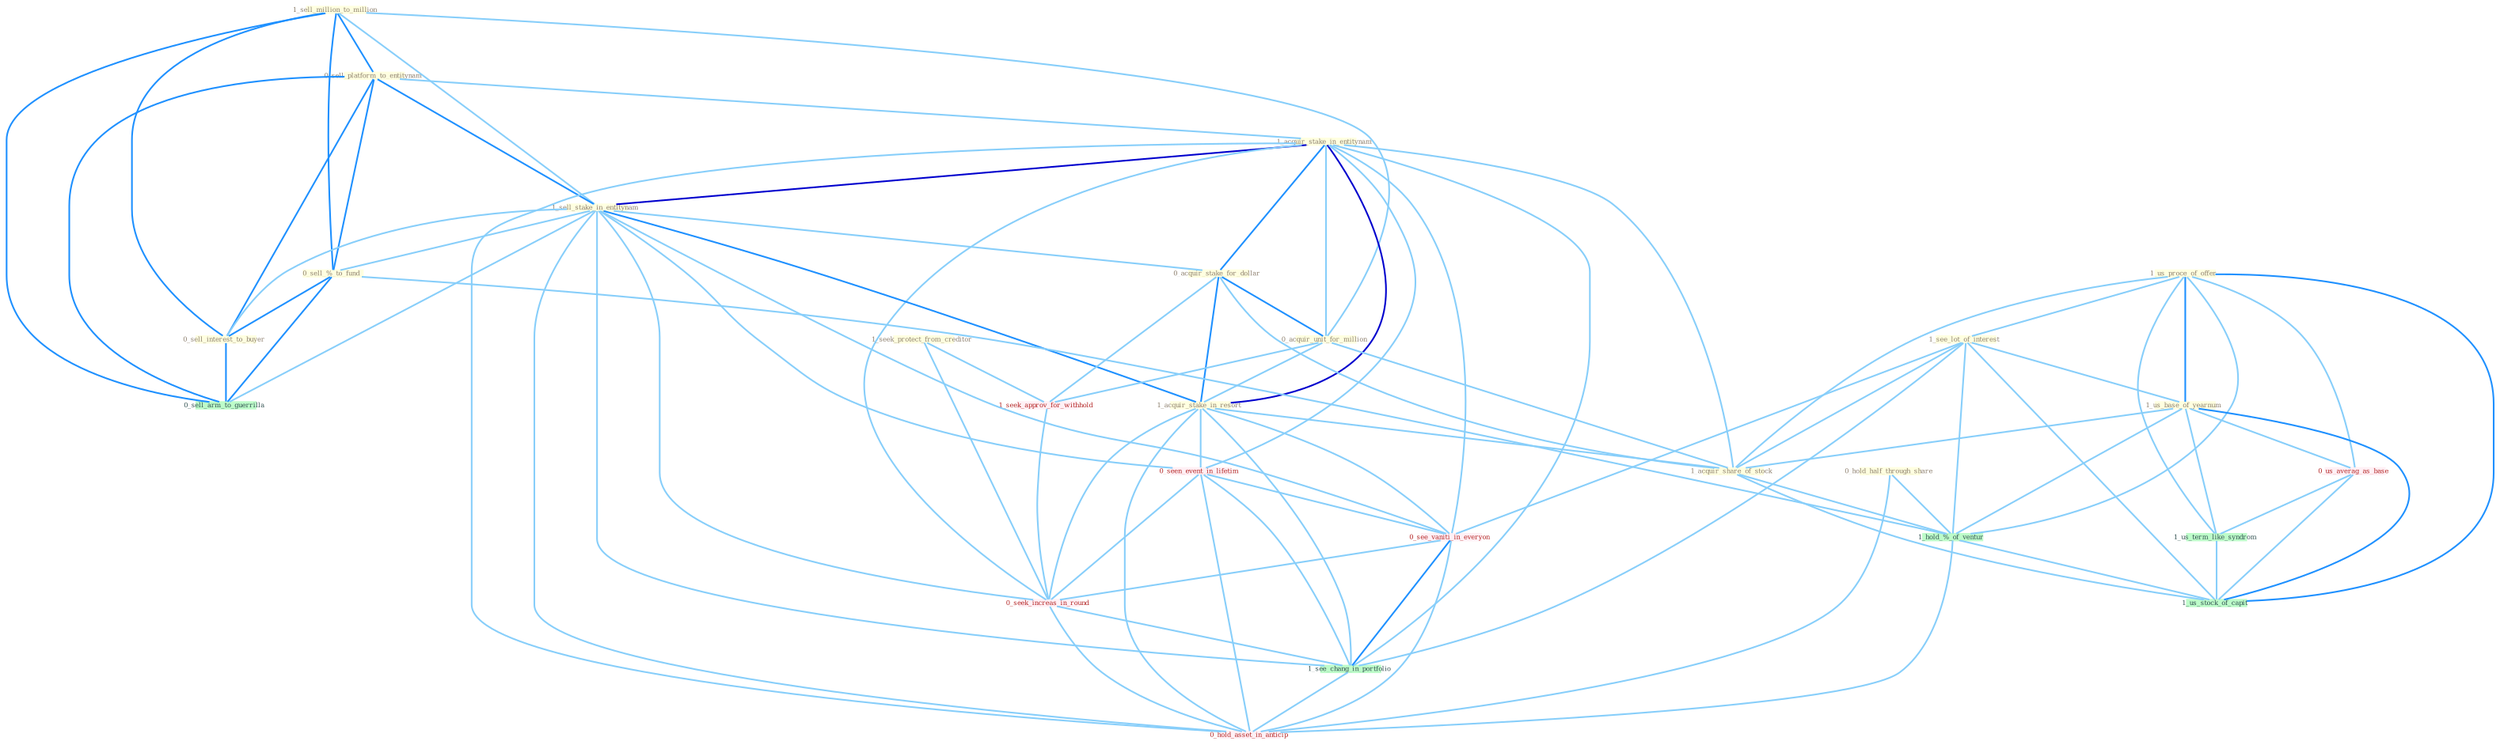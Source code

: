 Graph G{ 
    node
    [shape=polygon,style=filled,width=.5,height=.06,color="#BDFCC9",fixedsize=true,fontsize=4,
    fontcolor="#2f4f4f"];
    {node
    [color="#ffffe0", fontcolor="#8b7d6b"] "1_sell_million_to_million " "0_sell_platform_to_entitynam " "1_acquir_stake_in_entitynam " "1_us_proce_of_offer " "1_seek_protect_from_creditor " "1_sell_stake_in_entitynam " "0_acquir_stake_for_dollar " "0_acquir_unit_for_million " "1_see_lot_of_interest " "0_sell_%_to_fund " "0_sell_interest_to_buyer " "1_acquir_stake_in_resort " "0_hold_half_through_share " "1_us_base_of_yearnum " "1_acquir_share_of_stock "}
{node [color="#fff0f5", fontcolor="#b22222"] "0_seen_event_in_lifetim " "0_us_averag_as_base " "1_seek_approv_for_withhold " "0_see_vaniti_in_everyon " "0_seek_increas_in_round " "0_hold_asset_in_anticip "}
edge [color="#B0E2FF"];

	"1_sell_million_to_million " -- "0_sell_platform_to_entitynam " [w="2", color="#1e90ff" , len=0.8];
	"1_sell_million_to_million " -- "1_sell_stake_in_entitynam " [w="1", color="#87cefa" ];
	"1_sell_million_to_million " -- "0_acquir_unit_for_million " [w="1", color="#87cefa" ];
	"1_sell_million_to_million " -- "0_sell_%_to_fund " [w="2", color="#1e90ff" , len=0.8];
	"1_sell_million_to_million " -- "0_sell_interest_to_buyer " [w="2", color="#1e90ff" , len=0.8];
	"1_sell_million_to_million " -- "0_sell_arm_to_guerrilla " [w="2", color="#1e90ff" , len=0.8];
	"0_sell_platform_to_entitynam " -- "1_acquir_stake_in_entitynam " [w="1", color="#87cefa" ];
	"0_sell_platform_to_entitynam " -- "1_sell_stake_in_entitynam " [w="2", color="#1e90ff" , len=0.8];
	"0_sell_platform_to_entitynam " -- "0_sell_%_to_fund " [w="2", color="#1e90ff" , len=0.8];
	"0_sell_platform_to_entitynam " -- "0_sell_interest_to_buyer " [w="2", color="#1e90ff" , len=0.8];
	"0_sell_platform_to_entitynam " -- "0_sell_arm_to_guerrilla " [w="2", color="#1e90ff" , len=0.8];
	"1_acquir_stake_in_entitynam " -- "1_sell_stake_in_entitynam " [w="3", color="#0000cd" , len=0.6];
	"1_acquir_stake_in_entitynam " -- "0_acquir_stake_for_dollar " [w="2", color="#1e90ff" , len=0.8];
	"1_acquir_stake_in_entitynam " -- "0_acquir_unit_for_million " [w="1", color="#87cefa" ];
	"1_acquir_stake_in_entitynam " -- "1_acquir_stake_in_resort " [w="3", color="#0000cd" , len=0.6];
	"1_acquir_stake_in_entitynam " -- "1_acquir_share_of_stock " [w="1", color="#87cefa" ];
	"1_acquir_stake_in_entitynam " -- "0_seen_event_in_lifetim " [w="1", color="#87cefa" ];
	"1_acquir_stake_in_entitynam " -- "0_see_vaniti_in_everyon " [w="1", color="#87cefa" ];
	"1_acquir_stake_in_entitynam " -- "0_seek_increas_in_round " [w="1", color="#87cefa" ];
	"1_acquir_stake_in_entitynam " -- "1_see_chang_in_portfolio " [w="1", color="#87cefa" ];
	"1_acquir_stake_in_entitynam " -- "0_hold_asset_in_anticip " [w="1", color="#87cefa" ];
	"1_us_proce_of_offer " -- "1_see_lot_of_interest " [w="1", color="#87cefa" ];
	"1_us_proce_of_offer " -- "1_us_base_of_yearnum " [w="2", color="#1e90ff" , len=0.8];
	"1_us_proce_of_offer " -- "1_acquir_share_of_stock " [w="1", color="#87cefa" ];
	"1_us_proce_of_offer " -- "0_us_averag_as_base " [w="1", color="#87cefa" ];
	"1_us_proce_of_offer " -- "1_us_term_like_syndrom " [w="1", color="#87cefa" ];
	"1_us_proce_of_offer " -- "1_hold_%_of_ventur " [w="1", color="#87cefa" ];
	"1_us_proce_of_offer " -- "1_us_stock_of_capit " [w="2", color="#1e90ff" , len=0.8];
	"1_seek_protect_from_creditor " -- "1_seek_approv_for_withhold " [w="1", color="#87cefa" ];
	"1_seek_protect_from_creditor " -- "0_seek_increas_in_round " [w="1", color="#87cefa" ];
	"1_sell_stake_in_entitynam " -- "0_acquir_stake_for_dollar " [w="1", color="#87cefa" ];
	"1_sell_stake_in_entitynam " -- "0_sell_%_to_fund " [w="1", color="#87cefa" ];
	"1_sell_stake_in_entitynam " -- "0_sell_interest_to_buyer " [w="1", color="#87cefa" ];
	"1_sell_stake_in_entitynam " -- "1_acquir_stake_in_resort " [w="2", color="#1e90ff" , len=0.8];
	"1_sell_stake_in_entitynam " -- "0_seen_event_in_lifetim " [w="1", color="#87cefa" ];
	"1_sell_stake_in_entitynam " -- "0_see_vaniti_in_everyon " [w="1", color="#87cefa" ];
	"1_sell_stake_in_entitynam " -- "0_sell_arm_to_guerrilla " [w="1", color="#87cefa" ];
	"1_sell_stake_in_entitynam " -- "0_seek_increas_in_round " [w="1", color="#87cefa" ];
	"1_sell_stake_in_entitynam " -- "1_see_chang_in_portfolio " [w="1", color="#87cefa" ];
	"1_sell_stake_in_entitynam " -- "0_hold_asset_in_anticip " [w="1", color="#87cefa" ];
	"0_acquir_stake_for_dollar " -- "0_acquir_unit_for_million " [w="2", color="#1e90ff" , len=0.8];
	"0_acquir_stake_for_dollar " -- "1_acquir_stake_in_resort " [w="2", color="#1e90ff" , len=0.8];
	"0_acquir_stake_for_dollar " -- "1_acquir_share_of_stock " [w="1", color="#87cefa" ];
	"0_acquir_stake_for_dollar " -- "1_seek_approv_for_withhold " [w="1", color="#87cefa" ];
	"0_acquir_unit_for_million " -- "1_acquir_stake_in_resort " [w="1", color="#87cefa" ];
	"0_acquir_unit_for_million " -- "1_acquir_share_of_stock " [w="1", color="#87cefa" ];
	"0_acquir_unit_for_million " -- "1_seek_approv_for_withhold " [w="1", color="#87cefa" ];
	"1_see_lot_of_interest " -- "1_us_base_of_yearnum " [w="1", color="#87cefa" ];
	"1_see_lot_of_interest " -- "1_acquir_share_of_stock " [w="1", color="#87cefa" ];
	"1_see_lot_of_interest " -- "1_hold_%_of_ventur " [w="1", color="#87cefa" ];
	"1_see_lot_of_interest " -- "0_see_vaniti_in_everyon " [w="1", color="#87cefa" ];
	"1_see_lot_of_interest " -- "1_us_stock_of_capit " [w="1", color="#87cefa" ];
	"1_see_lot_of_interest " -- "1_see_chang_in_portfolio " [w="1", color="#87cefa" ];
	"0_sell_%_to_fund " -- "0_sell_interest_to_buyer " [w="2", color="#1e90ff" , len=0.8];
	"0_sell_%_to_fund " -- "1_hold_%_of_ventur " [w="1", color="#87cefa" ];
	"0_sell_%_to_fund " -- "0_sell_arm_to_guerrilla " [w="2", color="#1e90ff" , len=0.8];
	"0_sell_interest_to_buyer " -- "0_sell_arm_to_guerrilla " [w="2", color="#1e90ff" , len=0.8];
	"1_acquir_stake_in_resort " -- "1_acquir_share_of_stock " [w="1", color="#87cefa" ];
	"1_acquir_stake_in_resort " -- "0_seen_event_in_lifetim " [w="1", color="#87cefa" ];
	"1_acquir_stake_in_resort " -- "0_see_vaniti_in_everyon " [w="1", color="#87cefa" ];
	"1_acquir_stake_in_resort " -- "0_seek_increas_in_round " [w="1", color="#87cefa" ];
	"1_acquir_stake_in_resort " -- "1_see_chang_in_portfolio " [w="1", color="#87cefa" ];
	"1_acquir_stake_in_resort " -- "0_hold_asset_in_anticip " [w="1", color="#87cefa" ];
	"0_hold_half_through_share " -- "1_hold_%_of_ventur " [w="1", color="#87cefa" ];
	"0_hold_half_through_share " -- "0_hold_asset_in_anticip " [w="1", color="#87cefa" ];
	"1_us_base_of_yearnum " -- "1_acquir_share_of_stock " [w="1", color="#87cefa" ];
	"1_us_base_of_yearnum " -- "0_us_averag_as_base " [w="1", color="#87cefa" ];
	"1_us_base_of_yearnum " -- "1_us_term_like_syndrom " [w="1", color="#87cefa" ];
	"1_us_base_of_yearnum " -- "1_hold_%_of_ventur " [w="1", color="#87cefa" ];
	"1_us_base_of_yearnum " -- "1_us_stock_of_capit " [w="2", color="#1e90ff" , len=0.8];
	"1_acquir_share_of_stock " -- "1_hold_%_of_ventur " [w="1", color="#87cefa" ];
	"1_acquir_share_of_stock " -- "1_us_stock_of_capit " [w="1", color="#87cefa" ];
	"0_seen_event_in_lifetim " -- "0_see_vaniti_in_everyon " [w="1", color="#87cefa" ];
	"0_seen_event_in_lifetim " -- "0_seek_increas_in_round " [w="1", color="#87cefa" ];
	"0_seen_event_in_lifetim " -- "1_see_chang_in_portfolio " [w="1", color="#87cefa" ];
	"0_seen_event_in_lifetim " -- "0_hold_asset_in_anticip " [w="1", color="#87cefa" ];
	"0_us_averag_as_base " -- "1_us_term_like_syndrom " [w="1", color="#87cefa" ];
	"0_us_averag_as_base " -- "1_us_stock_of_capit " [w="1", color="#87cefa" ];
	"1_us_term_like_syndrom " -- "1_us_stock_of_capit " [w="1", color="#87cefa" ];
	"1_seek_approv_for_withhold " -- "0_seek_increas_in_round " [w="1", color="#87cefa" ];
	"1_hold_%_of_ventur " -- "1_us_stock_of_capit " [w="1", color="#87cefa" ];
	"1_hold_%_of_ventur " -- "0_hold_asset_in_anticip " [w="1", color="#87cefa" ];
	"0_see_vaniti_in_everyon " -- "0_seek_increas_in_round " [w="1", color="#87cefa" ];
	"0_see_vaniti_in_everyon " -- "1_see_chang_in_portfolio " [w="2", color="#1e90ff" , len=0.8];
	"0_see_vaniti_in_everyon " -- "0_hold_asset_in_anticip " [w="1", color="#87cefa" ];
	"0_seek_increas_in_round " -- "1_see_chang_in_portfolio " [w="1", color="#87cefa" ];
	"0_seek_increas_in_round " -- "0_hold_asset_in_anticip " [w="1", color="#87cefa" ];
	"1_see_chang_in_portfolio " -- "0_hold_asset_in_anticip " [w="1", color="#87cefa" ];
}